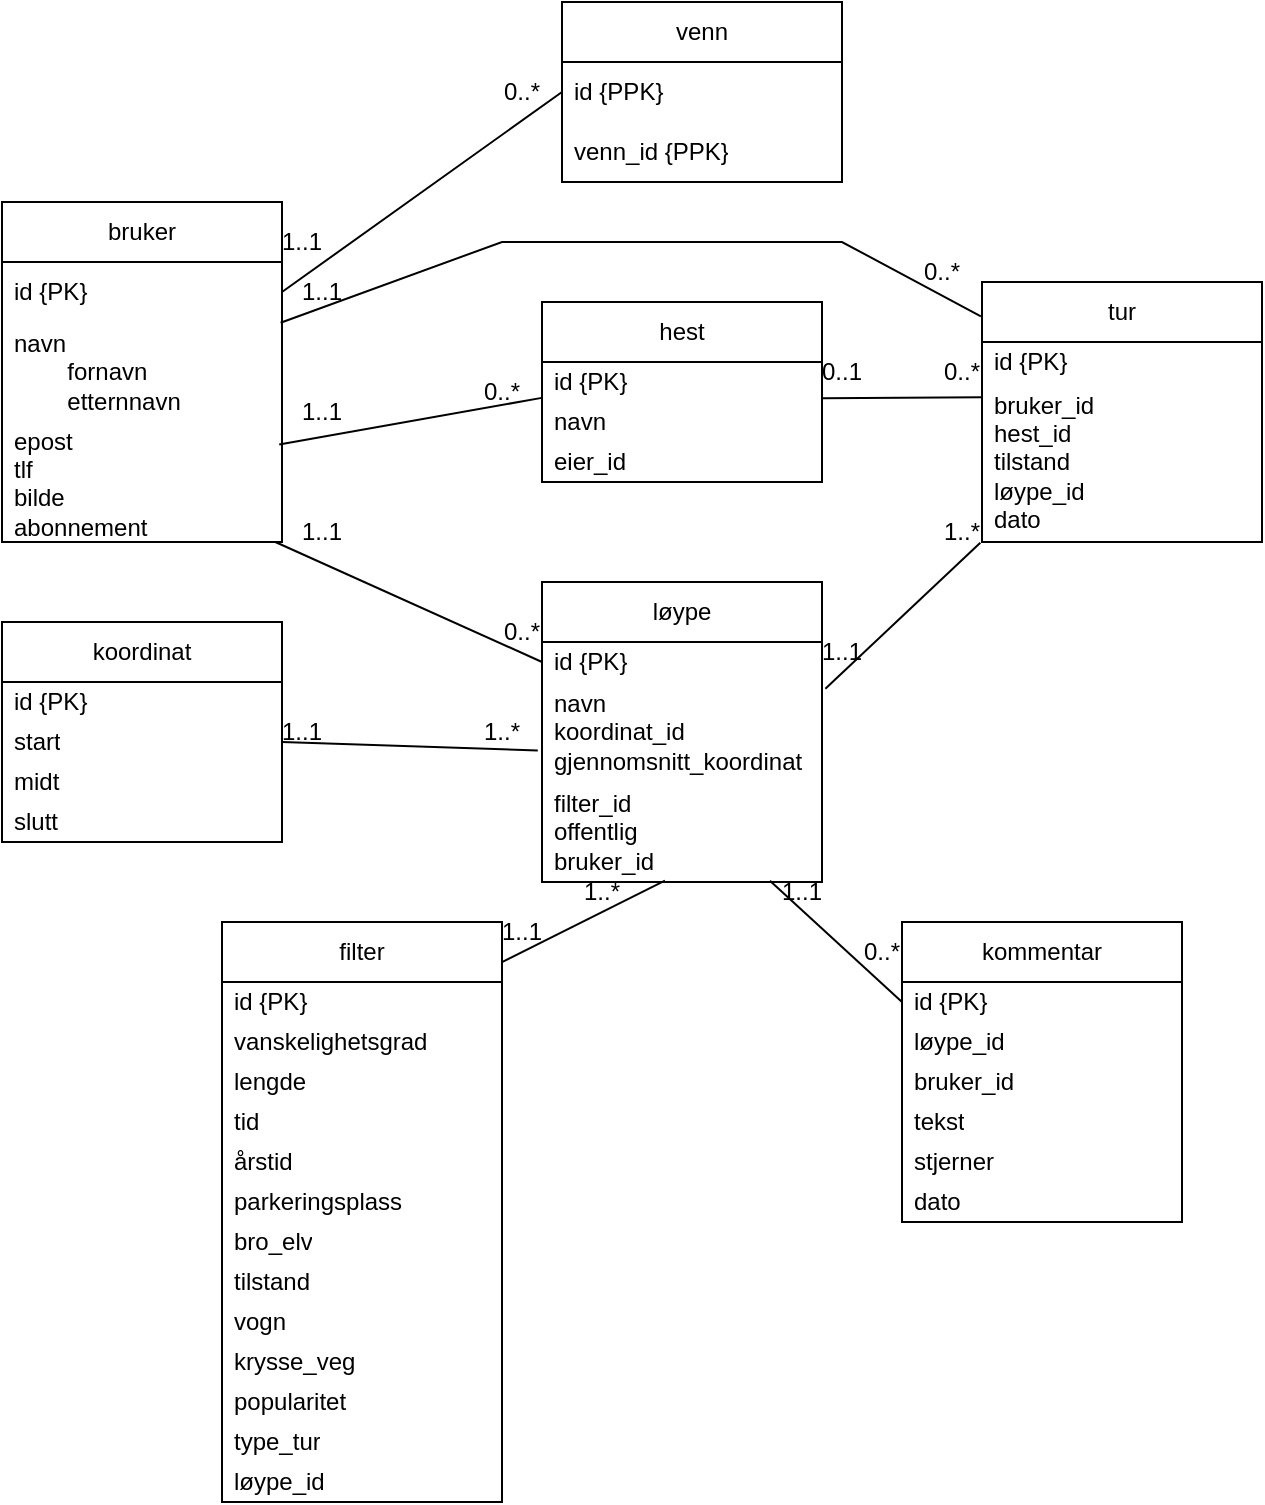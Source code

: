 <mxfile version="26.0.6">
  <diagram name="Page-1" id="IOWVgG1AvCVQDRDtN9gQ">
    <mxGraphModel dx="1831" dy="807" grid="1" gridSize="10" guides="1" tooltips="1" connect="1" arrows="1" fold="1" page="1" pageScale="1" pageWidth="827" pageHeight="1169" math="0" shadow="0">
      <root>
        <mxCell id="0" />
        <mxCell id="1" parent="0" />
        <mxCell id="gPTDMWWFhpVJp35PD3i--1" value="bruker" style="swimlane;fontStyle=0;childLayout=stackLayout;horizontal=1;startSize=30;horizontalStack=0;resizeParent=1;resizeParentMax=0;resizeLast=0;collapsible=1;marginBottom=0;whiteSpace=wrap;html=1;" vertex="1" parent="1">
          <mxGeometry x="50" y="190" width="140" height="170" as="geometry">
            <mxRectangle x="340" y="230" width="80" height="30" as="alternateBounds" />
          </mxGeometry>
        </mxCell>
        <mxCell id="gPTDMWWFhpVJp35PD3i--2" value="id {PK}" style="text;strokeColor=none;fillColor=none;align=left;verticalAlign=middle;spacingLeft=4;spacingRight=4;overflow=hidden;points=[[0,0.5],[1,0.5]];portConstraint=eastwest;rotatable=0;whiteSpace=wrap;html=1;" vertex="1" parent="gPTDMWWFhpVJp35PD3i--1">
          <mxGeometry y="30" width="140" height="30" as="geometry" />
        </mxCell>
        <mxCell id="gPTDMWWFhpVJp35PD3i--3" value="navn&amp;nbsp;&lt;div&gt;&lt;span style=&quot;white-space: pre;&quot;&gt;&#x9;&lt;/span&gt;fornavn&lt;br&gt;&lt;/div&gt;&lt;div&gt;&lt;span style=&quot;white-space: pre;&quot;&gt;&#x9;&lt;/span&gt;etternnavn&lt;br&gt;&lt;/div&gt;" style="text;strokeColor=none;fillColor=none;align=left;verticalAlign=middle;spacingLeft=4;spacingRight=4;overflow=hidden;points=[[0,0.5],[1,0.5]];portConstraint=eastwest;rotatable=0;whiteSpace=wrap;html=1;" vertex="1" parent="gPTDMWWFhpVJp35PD3i--1">
          <mxGeometry y="60" width="140" height="50" as="geometry" />
        </mxCell>
        <mxCell id="gPTDMWWFhpVJp35PD3i--9" value="epost&lt;div&gt;tlf&lt;/div&gt;&lt;div&gt;bilde&lt;/div&gt;&lt;div&gt;abonnement&lt;/div&gt;" style="text;strokeColor=none;fillColor=none;align=left;verticalAlign=middle;spacingLeft=4;spacingRight=4;overflow=hidden;points=[[0,0.5],[1,0.5]];portConstraint=eastwest;rotatable=0;whiteSpace=wrap;html=1;" vertex="1" parent="gPTDMWWFhpVJp35PD3i--1">
          <mxGeometry y="110" width="140" height="60" as="geometry" />
        </mxCell>
        <mxCell id="gPTDMWWFhpVJp35PD3i--10" value="venn" style="swimlane;fontStyle=0;childLayout=stackLayout;horizontal=1;startSize=30;horizontalStack=0;resizeParent=1;resizeParentMax=0;resizeLast=0;collapsible=1;marginBottom=0;whiteSpace=wrap;html=1;" vertex="1" parent="1">
          <mxGeometry x="330" y="90" width="140" height="90" as="geometry">
            <mxRectangle x="340" y="230" width="80" height="30" as="alternateBounds" />
          </mxGeometry>
        </mxCell>
        <mxCell id="gPTDMWWFhpVJp35PD3i--11" value="id {PPK}" style="text;strokeColor=none;fillColor=none;align=left;verticalAlign=middle;spacingLeft=4;spacingRight=4;overflow=hidden;points=[[0,0.5],[1,0.5]];portConstraint=eastwest;rotatable=0;whiteSpace=wrap;html=1;" vertex="1" parent="gPTDMWWFhpVJp35PD3i--10">
          <mxGeometry y="30" width="140" height="30" as="geometry" />
        </mxCell>
        <mxCell id="gPTDMWWFhpVJp35PD3i--13" value="venn_id {PPK}" style="text;strokeColor=none;fillColor=none;align=left;verticalAlign=middle;spacingLeft=4;spacingRight=4;overflow=hidden;points=[[0,0.5],[1,0.5]];portConstraint=eastwest;rotatable=0;whiteSpace=wrap;html=1;" vertex="1" parent="gPTDMWWFhpVJp35PD3i--10">
          <mxGeometry y="60" width="140" height="30" as="geometry" />
        </mxCell>
        <mxCell id="gPTDMWWFhpVJp35PD3i--15" value="tur" style="swimlane;fontStyle=0;childLayout=stackLayout;horizontal=1;startSize=30;horizontalStack=0;resizeParent=1;resizeParentMax=0;resizeLast=0;collapsible=1;marginBottom=0;whiteSpace=wrap;html=1;" vertex="1" parent="1">
          <mxGeometry x="540" y="230" width="140" height="130" as="geometry">
            <mxRectangle x="340" y="230" width="80" height="30" as="alternateBounds" />
          </mxGeometry>
        </mxCell>
        <mxCell id="gPTDMWWFhpVJp35PD3i--16" value="id {PK}" style="text;strokeColor=none;fillColor=none;align=left;verticalAlign=middle;spacingLeft=4;spacingRight=4;overflow=hidden;points=[[0,0.5],[1,0.5]];portConstraint=eastwest;rotatable=0;whiteSpace=wrap;html=1;" vertex="1" parent="gPTDMWWFhpVJp35PD3i--15">
          <mxGeometry y="30" width="140" height="20" as="geometry" />
        </mxCell>
        <mxCell id="gPTDMWWFhpVJp35PD3i--17" value="&lt;div&gt;bruker_id&lt;/div&gt;&lt;div&gt;hest_id&lt;/div&gt;&lt;div&gt;tilstand&lt;/div&gt;&lt;div&gt;løype_id&lt;/div&gt;&lt;div&gt;dato&lt;/div&gt;" style="text;strokeColor=none;fillColor=none;align=left;verticalAlign=middle;spacingLeft=4;spacingRight=4;overflow=hidden;points=[[0,0.5],[1,0.5]];portConstraint=eastwest;rotatable=0;whiteSpace=wrap;html=1;" vertex="1" parent="gPTDMWWFhpVJp35PD3i--15">
          <mxGeometry y="50" width="140" height="80" as="geometry" />
        </mxCell>
        <mxCell id="gPTDMWWFhpVJp35PD3i--19" value="hest" style="swimlane;fontStyle=0;childLayout=stackLayout;horizontal=1;startSize=30;horizontalStack=0;resizeParent=1;resizeParentMax=0;resizeLast=0;collapsible=1;marginBottom=0;whiteSpace=wrap;html=1;" vertex="1" parent="1">
          <mxGeometry x="320" y="240" width="140" height="90" as="geometry">
            <mxRectangle x="340" y="230" width="80" height="30" as="alternateBounds" />
          </mxGeometry>
        </mxCell>
        <mxCell id="gPTDMWWFhpVJp35PD3i--20" value="id {PK}" style="text;strokeColor=none;fillColor=none;align=left;verticalAlign=middle;spacingLeft=4;spacingRight=4;overflow=hidden;points=[[0,0.5],[1,0.5]];portConstraint=eastwest;rotatable=0;whiteSpace=wrap;html=1;" vertex="1" parent="gPTDMWWFhpVJp35PD3i--19">
          <mxGeometry y="30" width="140" height="20" as="geometry" />
        </mxCell>
        <mxCell id="gPTDMWWFhpVJp35PD3i--21" value="navn&amp;nbsp;" style="text;strokeColor=none;fillColor=none;align=left;verticalAlign=middle;spacingLeft=4;spacingRight=4;overflow=hidden;points=[[0,0.5],[1,0.5]];portConstraint=eastwest;rotatable=0;whiteSpace=wrap;html=1;" vertex="1" parent="gPTDMWWFhpVJp35PD3i--19">
          <mxGeometry y="50" width="140" height="20" as="geometry" />
        </mxCell>
        <mxCell id="gPTDMWWFhpVJp35PD3i--22" value="eier_id" style="text;strokeColor=none;fillColor=none;align=left;verticalAlign=middle;spacingLeft=4;spacingRight=4;overflow=hidden;points=[[0,0.5],[1,0.5]];portConstraint=eastwest;rotatable=0;whiteSpace=wrap;html=1;" vertex="1" parent="gPTDMWWFhpVJp35PD3i--19">
          <mxGeometry y="70" width="140" height="20" as="geometry" />
        </mxCell>
        <mxCell id="gPTDMWWFhpVJp35PD3i--23" value="løype" style="swimlane;fontStyle=0;childLayout=stackLayout;horizontal=1;startSize=30;horizontalStack=0;resizeParent=1;resizeParentMax=0;resizeLast=0;collapsible=1;marginBottom=0;whiteSpace=wrap;html=1;" vertex="1" parent="1">
          <mxGeometry x="320" y="380" width="140" height="150" as="geometry">
            <mxRectangle x="340" y="230" width="80" height="30" as="alternateBounds" />
          </mxGeometry>
        </mxCell>
        <mxCell id="gPTDMWWFhpVJp35PD3i--24" value="id {PK}" style="text;strokeColor=none;fillColor=none;align=left;verticalAlign=middle;spacingLeft=4;spacingRight=4;overflow=hidden;points=[[0,0.5],[1,0.5]];portConstraint=eastwest;rotatable=0;whiteSpace=wrap;html=1;" vertex="1" parent="gPTDMWWFhpVJp35PD3i--23">
          <mxGeometry y="30" width="140" height="20" as="geometry" />
        </mxCell>
        <mxCell id="gPTDMWWFhpVJp35PD3i--25" value="navn&amp;nbsp;&lt;div&gt;koordinat_id&lt;/div&gt;&lt;div&gt;gjennomsnitt_koordinat&lt;/div&gt;" style="text;strokeColor=none;fillColor=none;align=left;verticalAlign=middle;spacingLeft=4;spacingRight=4;overflow=hidden;points=[[0,0.5],[1,0.5]];portConstraint=eastwest;rotatable=0;whiteSpace=wrap;html=1;" vertex="1" parent="gPTDMWWFhpVJp35PD3i--23">
          <mxGeometry y="50" width="140" height="50" as="geometry" />
        </mxCell>
        <mxCell id="gPTDMWWFhpVJp35PD3i--26" value="filter_id&lt;div&gt;offentlig&lt;/div&gt;&lt;div&gt;bruker_id&lt;/div&gt;" style="text;strokeColor=none;fillColor=none;align=left;verticalAlign=middle;spacingLeft=4;spacingRight=4;overflow=hidden;points=[[0,0.5],[1,0.5]];portConstraint=eastwest;rotatable=0;whiteSpace=wrap;html=1;" vertex="1" parent="gPTDMWWFhpVJp35PD3i--23">
          <mxGeometry y="100" width="140" height="50" as="geometry" />
        </mxCell>
        <mxCell id="gPTDMWWFhpVJp35PD3i--27" value="koordinat" style="swimlane;fontStyle=0;childLayout=stackLayout;horizontal=1;startSize=30;horizontalStack=0;resizeParent=1;resizeParentMax=0;resizeLast=0;collapsible=1;marginBottom=0;whiteSpace=wrap;html=1;" vertex="1" parent="1">
          <mxGeometry x="50" y="400" width="140" height="110" as="geometry">
            <mxRectangle x="340" y="230" width="80" height="30" as="alternateBounds" />
          </mxGeometry>
        </mxCell>
        <mxCell id="gPTDMWWFhpVJp35PD3i--28" value="id {PK}" style="text;strokeColor=none;fillColor=none;align=left;verticalAlign=middle;spacingLeft=4;spacingRight=4;overflow=hidden;points=[[0,0.5],[1,0.5]];portConstraint=eastwest;rotatable=0;whiteSpace=wrap;html=1;" vertex="1" parent="gPTDMWWFhpVJp35PD3i--27">
          <mxGeometry y="30" width="140" height="20" as="geometry" />
        </mxCell>
        <mxCell id="gPTDMWWFhpVJp35PD3i--29" value="&lt;div&gt;start&lt;/div&gt;" style="text;strokeColor=none;fillColor=none;align=left;verticalAlign=middle;spacingLeft=4;spacingRight=4;overflow=hidden;points=[[0,0.5],[1,0.5]];portConstraint=eastwest;rotatable=0;whiteSpace=wrap;html=1;" vertex="1" parent="gPTDMWWFhpVJp35PD3i--27">
          <mxGeometry y="50" width="140" height="20" as="geometry" />
        </mxCell>
        <mxCell id="gPTDMWWFhpVJp35PD3i--31" value="midt" style="text;strokeColor=none;fillColor=none;align=left;verticalAlign=middle;spacingLeft=4;spacingRight=4;overflow=hidden;points=[[0,0.5],[1,0.5]];portConstraint=eastwest;rotatable=0;whiteSpace=wrap;html=1;" vertex="1" parent="gPTDMWWFhpVJp35PD3i--27">
          <mxGeometry y="70" width="140" height="20" as="geometry" />
        </mxCell>
        <mxCell id="gPTDMWWFhpVJp35PD3i--30" value="slutt" style="text;strokeColor=none;fillColor=none;align=left;verticalAlign=middle;spacingLeft=4;spacingRight=4;overflow=hidden;points=[[0,0.5],[1,0.5]];portConstraint=eastwest;rotatable=0;whiteSpace=wrap;html=1;" vertex="1" parent="gPTDMWWFhpVJp35PD3i--27">
          <mxGeometry y="90" width="140" height="20" as="geometry" />
        </mxCell>
        <mxCell id="gPTDMWWFhpVJp35PD3i--32" value="filter" style="swimlane;fontStyle=0;childLayout=stackLayout;horizontal=1;startSize=30;horizontalStack=0;resizeParent=1;resizeParentMax=0;resizeLast=0;collapsible=1;marginBottom=0;whiteSpace=wrap;html=1;" vertex="1" parent="1">
          <mxGeometry x="160" y="550" width="140" height="290" as="geometry">
            <mxRectangle x="340" y="230" width="80" height="30" as="alternateBounds" />
          </mxGeometry>
        </mxCell>
        <mxCell id="gPTDMWWFhpVJp35PD3i--33" value="id {PK}" style="text;strokeColor=none;fillColor=none;align=left;verticalAlign=middle;spacingLeft=4;spacingRight=4;overflow=hidden;points=[[0,0.5],[1,0.5]];portConstraint=eastwest;rotatable=0;whiteSpace=wrap;html=1;" vertex="1" parent="gPTDMWWFhpVJp35PD3i--32">
          <mxGeometry y="30" width="140" height="20" as="geometry" />
        </mxCell>
        <mxCell id="gPTDMWWFhpVJp35PD3i--34" value="&lt;div&gt;vanskelighetsgrad&lt;/div&gt;" style="text;strokeColor=none;fillColor=none;align=left;verticalAlign=middle;spacingLeft=4;spacingRight=4;overflow=hidden;points=[[0,0.5],[1,0.5]];portConstraint=eastwest;rotatable=0;whiteSpace=wrap;html=1;" vertex="1" parent="gPTDMWWFhpVJp35PD3i--32">
          <mxGeometry y="50" width="140" height="20" as="geometry" />
        </mxCell>
        <mxCell id="gPTDMWWFhpVJp35PD3i--35" value="lengde" style="text;strokeColor=none;fillColor=none;align=left;verticalAlign=middle;spacingLeft=4;spacingRight=4;overflow=hidden;points=[[0,0.5],[1,0.5]];portConstraint=eastwest;rotatable=0;whiteSpace=wrap;html=1;" vertex="1" parent="gPTDMWWFhpVJp35PD3i--32">
          <mxGeometry y="70" width="140" height="20" as="geometry" />
        </mxCell>
        <mxCell id="gPTDMWWFhpVJp35PD3i--36" value="tid" style="text;strokeColor=none;fillColor=none;align=left;verticalAlign=middle;spacingLeft=4;spacingRight=4;overflow=hidden;points=[[0,0.5],[1,0.5]];portConstraint=eastwest;rotatable=0;whiteSpace=wrap;html=1;" vertex="1" parent="gPTDMWWFhpVJp35PD3i--32">
          <mxGeometry y="90" width="140" height="20" as="geometry" />
        </mxCell>
        <mxCell id="gPTDMWWFhpVJp35PD3i--37" value="årstid" style="text;strokeColor=none;fillColor=none;align=left;verticalAlign=middle;spacingLeft=4;spacingRight=4;overflow=hidden;points=[[0,0.5],[1,0.5]];portConstraint=eastwest;rotatable=0;whiteSpace=wrap;html=1;" vertex="1" parent="gPTDMWWFhpVJp35PD3i--32">
          <mxGeometry y="110" width="140" height="20" as="geometry" />
        </mxCell>
        <mxCell id="gPTDMWWFhpVJp35PD3i--38" value="parkeringsplass" style="text;strokeColor=none;fillColor=none;align=left;verticalAlign=middle;spacingLeft=4;spacingRight=4;overflow=hidden;points=[[0,0.5],[1,0.5]];portConstraint=eastwest;rotatable=0;whiteSpace=wrap;html=1;" vertex="1" parent="gPTDMWWFhpVJp35PD3i--32">
          <mxGeometry y="130" width="140" height="20" as="geometry" />
        </mxCell>
        <mxCell id="gPTDMWWFhpVJp35PD3i--39" value="bro_elv" style="text;strokeColor=none;fillColor=none;align=left;verticalAlign=middle;spacingLeft=4;spacingRight=4;overflow=hidden;points=[[0,0.5],[1,0.5]];portConstraint=eastwest;rotatable=0;whiteSpace=wrap;html=1;" vertex="1" parent="gPTDMWWFhpVJp35PD3i--32">
          <mxGeometry y="150" width="140" height="20" as="geometry" />
        </mxCell>
        <mxCell id="gPTDMWWFhpVJp35PD3i--41" value="tilstand" style="text;strokeColor=none;fillColor=none;align=left;verticalAlign=middle;spacingLeft=4;spacingRight=4;overflow=hidden;points=[[0,0.5],[1,0.5]];portConstraint=eastwest;rotatable=0;whiteSpace=wrap;html=1;" vertex="1" parent="gPTDMWWFhpVJp35PD3i--32">
          <mxGeometry y="170" width="140" height="20" as="geometry" />
        </mxCell>
        <mxCell id="gPTDMWWFhpVJp35PD3i--40" value="vogn" style="text;strokeColor=none;fillColor=none;align=left;verticalAlign=middle;spacingLeft=4;spacingRight=4;overflow=hidden;points=[[0,0.5],[1,0.5]];portConstraint=eastwest;rotatable=0;whiteSpace=wrap;html=1;" vertex="1" parent="gPTDMWWFhpVJp35PD3i--32">
          <mxGeometry y="190" width="140" height="20" as="geometry" />
        </mxCell>
        <mxCell id="gPTDMWWFhpVJp35PD3i--42" value="krysse_veg" style="text;strokeColor=none;fillColor=none;align=left;verticalAlign=middle;spacingLeft=4;spacingRight=4;overflow=hidden;points=[[0,0.5],[1,0.5]];portConstraint=eastwest;rotatable=0;whiteSpace=wrap;html=1;" vertex="1" parent="gPTDMWWFhpVJp35PD3i--32">
          <mxGeometry y="210" width="140" height="20" as="geometry" />
        </mxCell>
        <mxCell id="gPTDMWWFhpVJp35PD3i--43" value="popularitet" style="text;strokeColor=none;fillColor=none;align=left;verticalAlign=middle;spacingLeft=4;spacingRight=4;overflow=hidden;points=[[0,0.5],[1,0.5]];portConstraint=eastwest;rotatable=0;whiteSpace=wrap;html=1;" vertex="1" parent="gPTDMWWFhpVJp35PD3i--32">
          <mxGeometry y="230" width="140" height="20" as="geometry" />
        </mxCell>
        <mxCell id="gPTDMWWFhpVJp35PD3i--44" value="type_tur" style="text;strokeColor=none;fillColor=none;align=left;verticalAlign=middle;spacingLeft=4;spacingRight=4;overflow=hidden;points=[[0,0.5],[1,0.5]];portConstraint=eastwest;rotatable=0;whiteSpace=wrap;html=1;" vertex="1" parent="gPTDMWWFhpVJp35PD3i--32">
          <mxGeometry y="250" width="140" height="20" as="geometry" />
        </mxCell>
        <mxCell id="gPTDMWWFhpVJp35PD3i--45" value="løype_id" style="text;strokeColor=none;fillColor=none;align=left;verticalAlign=middle;spacingLeft=4;spacingRight=4;overflow=hidden;points=[[0,0.5],[1,0.5]];portConstraint=eastwest;rotatable=0;whiteSpace=wrap;html=1;" vertex="1" parent="gPTDMWWFhpVJp35PD3i--32">
          <mxGeometry y="270" width="140" height="20" as="geometry" />
        </mxCell>
        <mxCell id="gPTDMWWFhpVJp35PD3i--46" value="kommentar" style="swimlane;fontStyle=0;childLayout=stackLayout;horizontal=1;startSize=30;horizontalStack=0;resizeParent=1;resizeParentMax=0;resizeLast=0;collapsible=1;marginBottom=0;whiteSpace=wrap;html=1;" vertex="1" parent="1">
          <mxGeometry x="500" y="550" width="140" height="150" as="geometry">
            <mxRectangle x="340" y="230" width="80" height="30" as="alternateBounds" />
          </mxGeometry>
        </mxCell>
        <mxCell id="gPTDMWWFhpVJp35PD3i--47" value="id {PK}" style="text;strokeColor=none;fillColor=none;align=left;verticalAlign=middle;spacingLeft=4;spacingRight=4;overflow=hidden;points=[[0,0.5],[1,0.5]];portConstraint=eastwest;rotatable=0;whiteSpace=wrap;html=1;" vertex="1" parent="gPTDMWWFhpVJp35PD3i--46">
          <mxGeometry y="30" width="140" height="20" as="geometry" />
        </mxCell>
        <mxCell id="gPTDMWWFhpVJp35PD3i--48" value="&lt;div&gt;løype_id&lt;/div&gt;" style="text;strokeColor=none;fillColor=none;align=left;verticalAlign=middle;spacingLeft=4;spacingRight=4;overflow=hidden;points=[[0,0.5],[1,0.5]];portConstraint=eastwest;rotatable=0;whiteSpace=wrap;html=1;" vertex="1" parent="gPTDMWWFhpVJp35PD3i--46">
          <mxGeometry y="50" width="140" height="20" as="geometry" />
        </mxCell>
        <mxCell id="gPTDMWWFhpVJp35PD3i--49" value="bruker_id" style="text;strokeColor=none;fillColor=none;align=left;verticalAlign=middle;spacingLeft=4;spacingRight=4;overflow=hidden;points=[[0,0.5],[1,0.5]];portConstraint=eastwest;rotatable=0;whiteSpace=wrap;html=1;" vertex="1" parent="gPTDMWWFhpVJp35PD3i--46">
          <mxGeometry y="70" width="140" height="20" as="geometry" />
        </mxCell>
        <mxCell id="gPTDMWWFhpVJp35PD3i--50" value="tekst" style="text;strokeColor=none;fillColor=none;align=left;verticalAlign=middle;spacingLeft=4;spacingRight=4;overflow=hidden;points=[[0,0.5],[1,0.5]];portConstraint=eastwest;rotatable=0;whiteSpace=wrap;html=1;" vertex="1" parent="gPTDMWWFhpVJp35PD3i--46">
          <mxGeometry y="90" width="140" height="20" as="geometry" />
        </mxCell>
        <mxCell id="gPTDMWWFhpVJp35PD3i--51" value="stjerner" style="text;strokeColor=none;fillColor=none;align=left;verticalAlign=middle;spacingLeft=4;spacingRight=4;overflow=hidden;points=[[0,0.5],[1,0.5]];portConstraint=eastwest;rotatable=0;whiteSpace=wrap;html=1;" vertex="1" parent="gPTDMWWFhpVJp35PD3i--46">
          <mxGeometry y="110" width="140" height="20" as="geometry" />
        </mxCell>
        <mxCell id="gPTDMWWFhpVJp35PD3i--52" value="dato" style="text;strokeColor=none;fillColor=none;align=left;verticalAlign=middle;spacingLeft=4;spacingRight=4;overflow=hidden;points=[[0,0.5],[1,0.5]];portConstraint=eastwest;rotatable=0;whiteSpace=wrap;html=1;" vertex="1" parent="gPTDMWWFhpVJp35PD3i--46">
          <mxGeometry y="130" width="140" height="20" as="geometry" />
        </mxCell>
        <mxCell id="gPTDMWWFhpVJp35PD3i--53" value="" style="endArrow=none;html=1;rounded=0;exitX=1;exitY=0.5;exitDx=0;exitDy=0;entryX=0;entryY=0.5;entryDx=0;entryDy=0;" edge="1" parent="1" source="gPTDMWWFhpVJp35PD3i--2" target="gPTDMWWFhpVJp35PD3i--11">
          <mxGeometry width="50" height="50" relative="1" as="geometry">
            <mxPoint x="550" y="450" as="sourcePoint" />
            <mxPoint x="600" y="400" as="targetPoint" />
          </mxGeometry>
        </mxCell>
        <mxCell id="gPTDMWWFhpVJp35PD3i--54" value="" style="endArrow=none;html=1;rounded=0;entryX=1;entryY=0.069;entryDx=0;entryDy=0;entryPerimeter=0;exitX=0.439;exitY=0.987;exitDx=0;exitDy=0;exitPerimeter=0;" edge="1" parent="1" source="gPTDMWWFhpVJp35PD3i--26" target="gPTDMWWFhpVJp35PD3i--32">
          <mxGeometry width="50" height="50" relative="1" as="geometry">
            <mxPoint x="550" y="450" as="sourcePoint" />
            <mxPoint x="600" y="400" as="targetPoint" />
          </mxGeometry>
        </mxCell>
        <mxCell id="gPTDMWWFhpVJp35PD3i--55" value="" style="endArrow=none;html=1;rounded=0;exitX=0;exitY=0.5;exitDx=0;exitDy=0;entryX=0.814;entryY=0.988;entryDx=0;entryDy=0;entryPerimeter=0;" edge="1" parent="1" source="gPTDMWWFhpVJp35PD3i--47" target="gPTDMWWFhpVJp35PD3i--26">
          <mxGeometry width="50" height="50" relative="1" as="geometry">
            <mxPoint x="550" y="450" as="sourcePoint" />
            <mxPoint x="600" y="400" as="targetPoint" />
          </mxGeometry>
        </mxCell>
        <mxCell id="gPTDMWWFhpVJp35PD3i--56" value="" style="endArrow=none;html=1;rounded=0;entryX=-0.015;entryY=0.684;entryDx=0;entryDy=0;exitX=1;exitY=0.5;exitDx=0;exitDy=0;entryPerimeter=0;" edge="1" parent="1" source="gPTDMWWFhpVJp35PD3i--29" target="gPTDMWWFhpVJp35PD3i--25">
          <mxGeometry width="50" height="50" relative="1" as="geometry">
            <mxPoint x="300" y="460" as="sourcePoint" />
            <mxPoint x="600" y="400" as="targetPoint" />
          </mxGeometry>
        </mxCell>
        <mxCell id="gPTDMWWFhpVJp35PD3i--58" value="" style="endArrow=none;html=1;rounded=0;entryX=0;entryY=0.5;entryDx=0;entryDy=0;" edge="1" parent="1" source="gPTDMWWFhpVJp35PD3i--9" target="gPTDMWWFhpVJp35PD3i--24">
          <mxGeometry width="50" height="50" relative="1" as="geometry">
            <mxPoint x="550" y="450" as="sourcePoint" />
            <mxPoint x="310" y="380" as="targetPoint" />
          </mxGeometry>
        </mxCell>
        <mxCell id="gPTDMWWFhpVJp35PD3i--59" value="" style="endArrow=none;html=1;rounded=0;entryX=0.99;entryY=0.188;entryDx=0;entryDy=0;entryPerimeter=0;exitX=-0.001;exitY=-0.103;exitDx=0;exitDy=0;exitPerimeter=0;" edge="1" parent="1" source="gPTDMWWFhpVJp35PD3i--21" target="gPTDMWWFhpVJp35PD3i--9">
          <mxGeometry width="50" height="50" relative="1" as="geometry">
            <mxPoint x="550" y="450" as="sourcePoint" />
            <mxPoint x="600" y="400" as="targetPoint" />
          </mxGeometry>
        </mxCell>
        <mxCell id="gPTDMWWFhpVJp35PD3i--60" value="" style="endArrow=none;html=1;rounded=0;exitX=0.995;exitY=0.007;exitDx=0;exitDy=0;exitPerimeter=0;entryX=-0.004;entryY=0.132;entryDx=0;entryDy=0;entryPerimeter=0;" edge="1" parent="1" source="gPTDMWWFhpVJp35PD3i--3" target="gPTDMWWFhpVJp35PD3i--15">
          <mxGeometry width="50" height="50" relative="1" as="geometry">
            <mxPoint x="550" y="450" as="sourcePoint" />
            <mxPoint x="490" y="180" as="targetPoint" />
            <Array as="points">
              <mxPoint x="300" y="210" />
              <mxPoint x="470" y="210" />
            </Array>
          </mxGeometry>
        </mxCell>
        <mxCell id="gPTDMWWFhpVJp35PD3i--61" value="" style="endArrow=none;html=1;rounded=0;entryX=0.003;entryY=0.096;entryDx=0;entryDy=0;entryPerimeter=0;exitX=1;exitY=0.909;exitDx=0;exitDy=0;exitPerimeter=0;" edge="1" parent="1" source="gPTDMWWFhpVJp35PD3i--20" target="gPTDMWWFhpVJp35PD3i--17">
          <mxGeometry width="50" height="50" relative="1" as="geometry">
            <mxPoint x="550" y="450" as="sourcePoint" />
            <mxPoint x="600" y="400" as="targetPoint" />
          </mxGeometry>
        </mxCell>
        <mxCell id="gPTDMWWFhpVJp35PD3i--62" value="" style="endArrow=none;html=1;rounded=0;entryX=-0.006;entryY=1.005;entryDx=0;entryDy=0;entryPerimeter=0;exitX=1.012;exitY=0.068;exitDx=0;exitDy=0;exitPerimeter=0;" edge="1" parent="1" source="gPTDMWWFhpVJp35PD3i--25" target="gPTDMWWFhpVJp35PD3i--17">
          <mxGeometry width="50" height="50" relative="1" as="geometry">
            <mxPoint x="550" y="450" as="sourcePoint" />
            <mxPoint x="620" y="280" as="targetPoint" />
          </mxGeometry>
        </mxCell>
        <mxCell id="gPTDMWWFhpVJp35PD3i--63" value="1..1" style="text;html=1;align=center;verticalAlign=middle;whiteSpace=wrap;rounded=0;" vertex="1" parent="1">
          <mxGeometry x="170" y="200" width="60" height="20" as="geometry" />
        </mxCell>
        <mxCell id="gPTDMWWFhpVJp35PD3i--65" value="0..*" style="text;html=1;align=center;verticalAlign=middle;whiteSpace=wrap;rounded=0;" vertex="1" parent="1">
          <mxGeometry x="280" y="120" width="60" height="30" as="geometry" />
        </mxCell>
        <mxCell id="gPTDMWWFhpVJp35PD3i--66" value="1..1" style="text;html=1;align=center;verticalAlign=middle;whiteSpace=wrap;rounded=0;" vertex="1" parent="1">
          <mxGeometry x="180" y="220" width="60" height="30" as="geometry" />
        </mxCell>
        <mxCell id="gPTDMWWFhpVJp35PD3i--67" value="0..*" style="text;html=1;align=center;verticalAlign=middle;whiteSpace=wrap;rounded=0;" vertex="1" parent="1">
          <mxGeometry x="490" y="210" width="60" height="30" as="geometry" />
        </mxCell>
        <mxCell id="gPTDMWWFhpVJp35PD3i--68" value="1..1" style="text;html=1;align=center;verticalAlign=middle;whiteSpace=wrap;rounded=0;" vertex="1" parent="1">
          <mxGeometry x="180" y="280" width="60" height="30" as="geometry" />
        </mxCell>
        <mxCell id="gPTDMWWFhpVJp35PD3i--69" value="0..*" style="text;html=1;align=center;verticalAlign=middle;whiteSpace=wrap;rounded=0;" vertex="1" parent="1">
          <mxGeometry x="270" y="270" width="60" height="30" as="geometry" />
        </mxCell>
        <mxCell id="gPTDMWWFhpVJp35PD3i--70" value="0..1" style="text;html=1;align=center;verticalAlign=middle;whiteSpace=wrap;rounded=0;" vertex="1" parent="1">
          <mxGeometry x="440" y="260" width="60" height="30" as="geometry" />
        </mxCell>
        <mxCell id="gPTDMWWFhpVJp35PD3i--71" value="0..*" style="text;html=1;align=center;verticalAlign=middle;whiteSpace=wrap;rounded=0;" vertex="1" parent="1">
          <mxGeometry x="500" y="260" width="60" height="30" as="geometry" />
        </mxCell>
        <mxCell id="gPTDMWWFhpVJp35PD3i--72" value="1..*" style="text;html=1;align=center;verticalAlign=middle;whiteSpace=wrap;rounded=0;" vertex="1" parent="1">
          <mxGeometry x="500" y="340" width="60" height="30" as="geometry" />
        </mxCell>
        <mxCell id="gPTDMWWFhpVJp35PD3i--73" value="1..1" style="text;html=1;align=center;verticalAlign=middle;whiteSpace=wrap;rounded=0;" vertex="1" parent="1">
          <mxGeometry x="440" y="400" width="60" height="30" as="geometry" />
        </mxCell>
        <mxCell id="gPTDMWWFhpVJp35PD3i--74" value="0..*" style="text;html=1;align=center;verticalAlign=middle;whiteSpace=wrap;rounded=0;" vertex="1" parent="1">
          <mxGeometry x="280" y="390" width="60" height="30" as="geometry" />
        </mxCell>
        <mxCell id="gPTDMWWFhpVJp35PD3i--75" value="1..1" style="text;html=1;align=center;verticalAlign=middle;whiteSpace=wrap;rounded=0;" vertex="1" parent="1">
          <mxGeometry x="180" y="340" width="60" height="30" as="geometry" />
        </mxCell>
        <mxCell id="gPTDMWWFhpVJp35PD3i--76" value="1..1" style="text;html=1;align=center;verticalAlign=middle;whiteSpace=wrap;rounded=0;" vertex="1" parent="1">
          <mxGeometry x="170" y="440" width="60" height="30" as="geometry" />
        </mxCell>
        <mxCell id="gPTDMWWFhpVJp35PD3i--77" value="1..*" style="text;html=1;align=center;verticalAlign=middle;whiteSpace=wrap;rounded=0;" vertex="1" parent="1">
          <mxGeometry x="270" y="440" width="60" height="30" as="geometry" />
        </mxCell>
        <mxCell id="gPTDMWWFhpVJp35PD3i--78" value="1..1" style="text;html=1;align=center;verticalAlign=middle;whiteSpace=wrap;rounded=0;" vertex="1" parent="1">
          <mxGeometry x="280" y="540" width="60" height="30" as="geometry" />
        </mxCell>
        <mxCell id="gPTDMWWFhpVJp35PD3i--79" value="1..*" style="text;html=1;align=center;verticalAlign=middle;whiteSpace=wrap;rounded=0;" vertex="1" parent="1">
          <mxGeometry x="320" y="520" width="60" height="30" as="geometry" />
        </mxCell>
        <mxCell id="gPTDMWWFhpVJp35PD3i--80" value="1..1" style="text;html=1;align=center;verticalAlign=middle;whiteSpace=wrap;rounded=0;" vertex="1" parent="1">
          <mxGeometry x="420" y="520" width="60" height="30" as="geometry" />
        </mxCell>
        <mxCell id="gPTDMWWFhpVJp35PD3i--81" value="0..*" style="text;html=1;align=center;verticalAlign=middle;whiteSpace=wrap;rounded=0;" vertex="1" parent="1">
          <mxGeometry x="460" y="550" width="60" height="30" as="geometry" />
        </mxCell>
      </root>
    </mxGraphModel>
  </diagram>
</mxfile>
